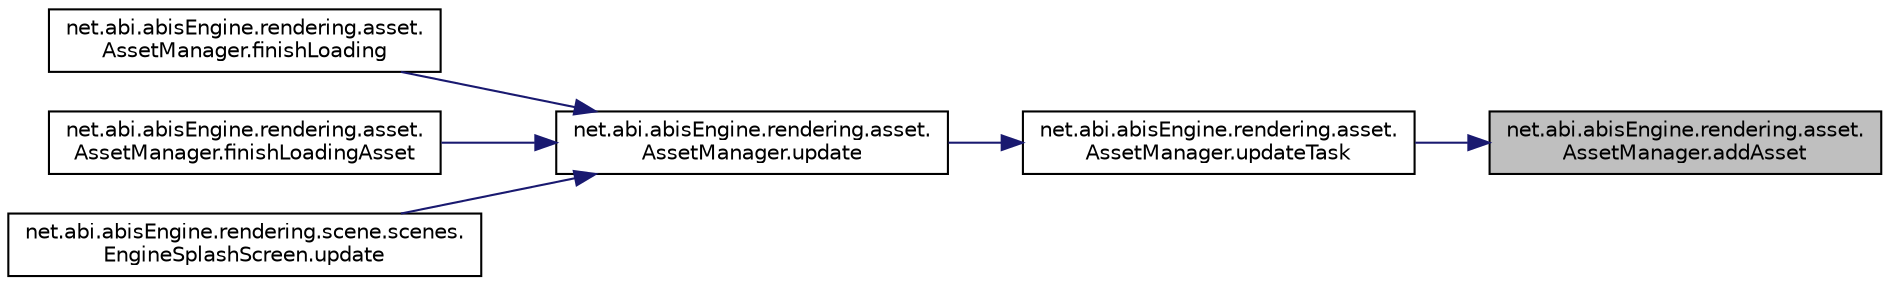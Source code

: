 digraph "net.abi.abisEngine.rendering.asset.AssetManager.addAsset"
{
 // LATEX_PDF_SIZE
  edge [fontname="Helvetica",fontsize="10",labelfontname="Helvetica",labelfontsize="10"];
  node [fontname="Helvetica",fontsize="10",shape=record];
  rankdir="RL";
  Node1 [label="net.abi.abisEngine.rendering.asset.\lAssetManager.addAsset",height=0.2,width=0.4,color="black", fillcolor="grey75", style="filled", fontcolor="black",tooltip=" "];
  Node1 -> Node2 [dir="back",color="midnightblue",fontsize="10",style="solid",fontname="Helvetica"];
  Node2 [label="net.abi.abisEngine.rendering.asset.\lAssetManager.updateTask",height=0.2,width=0.4,color="black", fillcolor="white", style="filled",URL="$d1/d92/classnet_1_1abi_1_1abis_engine_1_1rendering_1_1asset_1_1_asset_manager.html#a5c4fb9ec421da603648d2ec5b7646ae3",tooltip=" "];
  Node2 -> Node3 [dir="back",color="midnightblue",fontsize="10",style="solid",fontname="Helvetica"];
  Node3 [label="net.abi.abisEngine.rendering.asset.\lAssetManager.update",height=0.2,width=0.4,color="black", fillcolor="white", style="filled",URL="$d1/d92/classnet_1_1abi_1_1abis_engine_1_1rendering_1_1asset_1_1_asset_manager.html#af61fef4064a3e74ff1d0056f2d80427c",tooltip=" "];
  Node3 -> Node4 [dir="back",color="midnightblue",fontsize="10",style="solid",fontname="Helvetica"];
  Node4 [label="net.abi.abisEngine.rendering.asset.\lAssetManager.finishLoading",height=0.2,width=0.4,color="black", fillcolor="white", style="filled",URL="$d1/d92/classnet_1_1abi_1_1abis_engine_1_1rendering_1_1asset_1_1_asset_manager.html#ae3b24f930717fce444a1c66c00e06cc6",tooltip=" "];
  Node3 -> Node5 [dir="back",color="midnightblue",fontsize="10",style="solid",fontname="Helvetica"];
  Node5 [label="net.abi.abisEngine.rendering.asset.\lAssetManager.finishLoadingAsset",height=0.2,width=0.4,color="black", fillcolor="white", style="filled",URL="$d1/d92/classnet_1_1abi_1_1abis_engine_1_1rendering_1_1asset_1_1_asset_manager.html#a09aad0194e63e4fd383475fd0860681c",tooltip=" "];
  Node3 -> Node6 [dir="back",color="midnightblue",fontsize="10",style="solid",fontname="Helvetica"];
  Node6 [label="net.abi.abisEngine.rendering.scene.scenes.\lEngineSplashScreen.update",height=0.2,width=0.4,color="black", fillcolor="white", style="filled",URL="$db/deb/classnet_1_1abi_1_1abis_engine_1_1rendering_1_1scene_1_1scenes_1_1_engine_splash_screen.html#aedec528d754ec8df40ec08fd77bdf72d",tooltip=" "];
}
